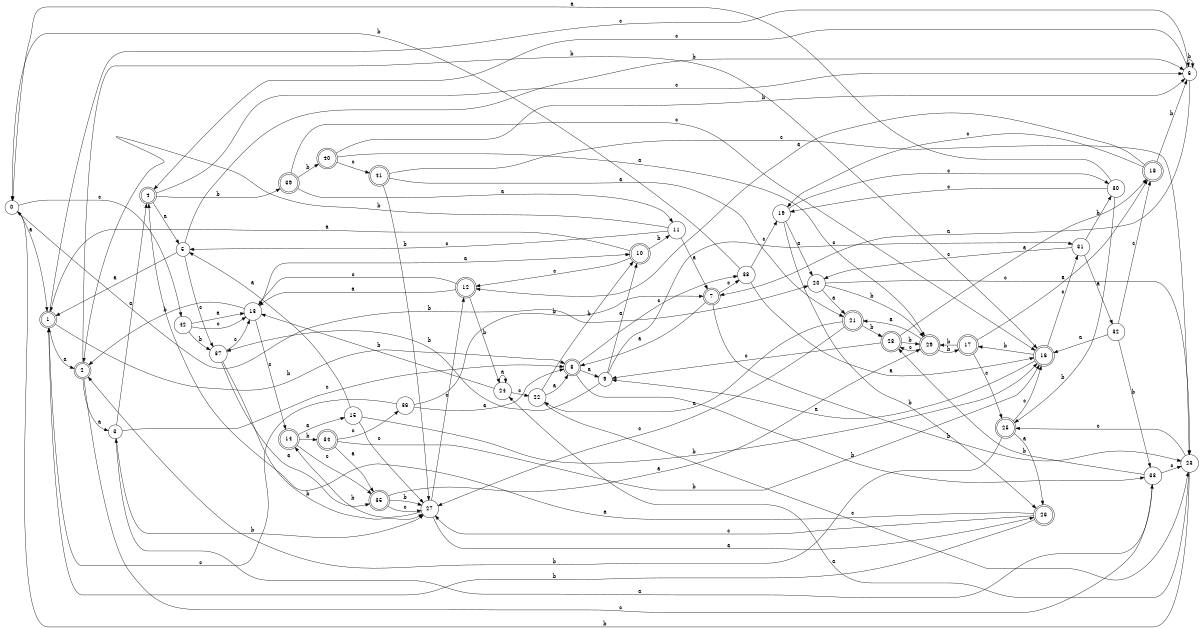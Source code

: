 digraph n35_2 {
__start0 [label="" shape="none"];

rankdir=LR;
size="8,5";

s0 [style="filled", color="black", fillcolor="white" shape="circle", label="0"];
s1 [style="rounded,filled", color="black", fillcolor="white" shape="doublecircle", label="1"];
s2 [style="rounded,filled", color="black", fillcolor="white" shape="doublecircle", label="2"];
s3 [style="filled", color="black", fillcolor="white" shape="circle", label="3"];
s4 [style="rounded,filled", color="black", fillcolor="white" shape="doublecircle", label="4"];
s5 [style="filled", color="black", fillcolor="white" shape="circle", label="5"];
s6 [style="filled", color="black", fillcolor="white" shape="circle", label="6"];
s7 [style="rounded,filled", color="black", fillcolor="white" shape="doublecircle", label="7"];
s8 [style="rounded,filled", color="black", fillcolor="white" shape="doublecircle", label="8"];
s9 [style="filled", color="black", fillcolor="white" shape="circle", label="9"];
s10 [style="rounded,filled", color="black", fillcolor="white" shape="doublecircle", label="10"];
s11 [style="filled", color="black", fillcolor="white" shape="circle", label="11"];
s12 [style="rounded,filled", color="black", fillcolor="white" shape="doublecircle", label="12"];
s13 [style="filled", color="black", fillcolor="white" shape="circle", label="13"];
s14 [style="rounded,filled", color="black", fillcolor="white" shape="doublecircle", label="14"];
s15 [style="filled", color="black", fillcolor="white" shape="circle", label="15"];
s16 [style="rounded,filled", color="black", fillcolor="white" shape="doublecircle", label="16"];
s17 [style="rounded,filled", color="black", fillcolor="white" shape="doublecircle", label="17"];
s18 [style="rounded,filled", color="black", fillcolor="white" shape="doublecircle", label="18"];
s19 [style="filled", color="black", fillcolor="white" shape="circle", label="19"];
s20 [style="filled", color="black", fillcolor="white" shape="circle", label="20"];
s21 [style="rounded,filled", color="black", fillcolor="white" shape="doublecircle", label="21"];
s22 [style="filled", color="black", fillcolor="white" shape="circle", label="22"];
s23 [style="filled", color="black", fillcolor="white" shape="circle", label="23"];
s24 [style="filled", color="black", fillcolor="white" shape="circle", label="24"];
s25 [style="rounded,filled", color="black", fillcolor="white" shape="doublecircle", label="25"];
s26 [style="rounded,filled", color="black", fillcolor="white" shape="doublecircle", label="26"];
s27 [style="filled", color="black", fillcolor="white" shape="circle", label="27"];
s28 [style="rounded,filled", color="black", fillcolor="white" shape="doublecircle", label="28"];
s29 [style="rounded,filled", color="black", fillcolor="white" shape="doublecircle", label="29"];
s30 [style="filled", color="black", fillcolor="white" shape="circle", label="30"];
s31 [style="filled", color="black", fillcolor="white" shape="circle", label="31"];
s32 [style="filled", color="black", fillcolor="white" shape="circle", label="32"];
s33 [style="filled", color="black", fillcolor="white" shape="circle", label="33"];
s34 [style="rounded,filled", color="black", fillcolor="white" shape="doublecircle", label="34"];
s35 [style="rounded,filled", color="black", fillcolor="white" shape="doublecircle", label="35"];
s36 [style="filled", color="black", fillcolor="white" shape="circle", label="36"];
s37 [style="filled", color="black", fillcolor="white" shape="circle", label="37"];
s38 [style="filled", color="black", fillcolor="white" shape="circle", label="38"];
s39 [style="rounded,filled", color="black", fillcolor="white" shape="doublecircle", label="39"];
s40 [style="rounded,filled", color="black", fillcolor="white" shape="doublecircle", label="40"];
s41 [style="rounded,filled", color="black", fillcolor="white" shape="doublecircle", label="41"];
s42 [style="filled", color="black", fillcolor="white" shape="circle", label="42"];
s0 -> s1 [label="a"];
s0 -> s20 [label="b"];
s0 -> s42 [label="c"];
s1 -> s2 [label="a"];
s1 -> s8 [label="b"];
s1 -> s6 [label="c"];
s2 -> s3 [label="a"];
s2 -> s16 [label="b"];
s2 -> s33 [label="c"];
s3 -> s4 [label="a"];
s3 -> s27 [label="b"];
s3 -> s8 [label="c"];
s4 -> s5 [label="a"];
s4 -> s39 [label="b"];
s4 -> s6 [label="c"];
s5 -> s1 [label="a"];
s5 -> s6 [label="b"];
s5 -> s37 [label="c"];
s6 -> s7 [label="a"];
s6 -> s6 [label="b"];
s6 -> s4 [label="c"];
s7 -> s8 [label="a"];
s7 -> s23 [label="b"];
s7 -> s38 [label="c"];
s8 -> s9 [label="a"];
s8 -> s33 [label="b"];
s8 -> s38 [label="c"];
s9 -> s10 [label="a"];
s9 -> s37 [label="b"];
s9 -> s31 [label="c"];
s10 -> s1 [label="a"];
s10 -> s11 [label="b"];
s10 -> s12 [label="c"];
s11 -> s7 [label="a"];
s11 -> s2 [label="b"];
s11 -> s5 [label="c"];
s12 -> s13 [label="a"];
s12 -> s24 [label="b"];
s12 -> s13 [label="c"];
s13 -> s10 [label="a"];
s13 -> s2 [label="b"];
s13 -> s14 [label="c"];
s14 -> s15 [label="a"];
s14 -> s34 [label="b"];
s14 -> s35 [label="c"];
s15 -> s5 [label="a"];
s15 -> s16 [label="b"];
s15 -> s27 [label="c"];
s16 -> s9 [label="a"];
s16 -> s17 [label="b"];
s16 -> s31 [label="c"];
s17 -> s18 [label="a"];
s17 -> s29 [label="b"];
s17 -> s25 [label="c"];
s18 -> s12 [label="a"];
s18 -> s6 [label="b"];
s18 -> s19 [label="c"];
s19 -> s20 [label="a"];
s19 -> s26 [label="b"];
s19 -> s30 [label="c"];
s20 -> s21 [label="a"];
s20 -> s29 [label="b"];
s20 -> s23 [label="c"];
s21 -> s22 [label="a"];
s21 -> s28 [label="b"];
s21 -> s27 [label="c"];
s22 -> s8 [label="a"];
s22 -> s10 [label="b"];
s22 -> s23 [label="c"];
s23 -> s24 [label="a"];
s23 -> s0 [label="b"];
s23 -> s25 [label="c"];
s24 -> s24 [label="a"];
s24 -> s13 [label="b"];
s24 -> s22 [label="c"];
s25 -> s26 [label="a"];
s25 -> s2 [label="b"];
s25 -> s16 [label="c"];
s26 -> s4 [label="a"];
s26 -> s1 [label="b"];
s26 -> s27 [label="c"];
s27 -> s26 [label="a"];
s27 -> s14 [label="b"];
s27 -> s12 [label="c"];
s28 -> s18 [label="a"];
s28 -> s29 [label="b"];
s28 -> s9 [label="c"];
s29 -> s21 [label="a"];
s29 -> s17 [label="b"];
s29 -> s28 [label="c"];
s30 -> s0 [label="a"];
s30 -> s25 [label="b"];
s30 -> s19 [label="c"];
s31 -> s32 [label="a"];
s31 -> s30 [label="b"];
s31 -> s20 [label="c"];
s32 -> s16 [label="a"];
s32 -> s33 [label="b"];
s32 -> s18 [label="c"];
s33 -> s3 [label="a"];
s33 -> s28 [label="b"];
s33 -> s23 [label="c"];
s34 -> s35 [label="a"];
s34 -> s16 [label="b"];
s34 -> s36 [label="c"];
s35 -> s29 [label="a"];
s35 -> s27 [label="b"];
s35 -> s27 [label="c"];
s36 -> s8 [label="a"];
s36 -> s7 [label="b"];
s36 -> s1 [label="c"];
s37 -> s35 [label="a"];
s37 -> s27 [label="b"];
s37 -> s13 [label="c"];
s38 -> s16 [label="a"];
s38 -> s0 [label="b"];
s38 -> s19 [label="c"];
s39 -> s11 [label="a"];
s39 -> s40 [label="b"];
s39 -> s16 [label="c"];
s40 -> s29 [label="a"];
s40 -> s6 [label="b"];
s40 -> s41 [label="c"];
s41 -> s21 [label="a"];
s41 -> s27 [label="b"];
s41 -> s23 [label="c"];
s42 -> s13 [label="a"];
s42 -> s37 [label="b"];
s42 -> s13 [label="c"];

}